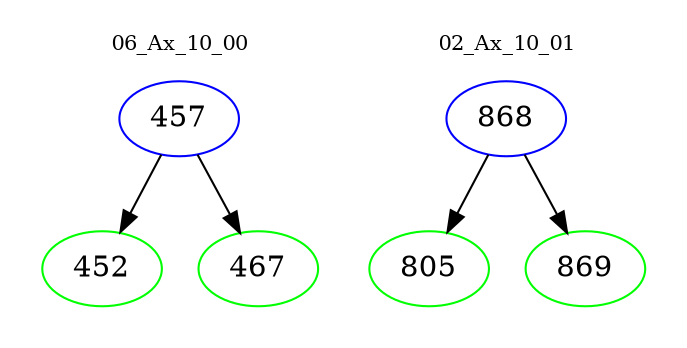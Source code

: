 digraph{
subgraph cluster_0 {
color = white
label = "06_Ax_10_00";
fontsize=10;
T0_457 [label="457", color="blue"]
T0_457 -> T0_452 [color="black"]
T0_452 [label="452", color="green"]
T0_457 -> T0_467 [color="black"]
T0_467 [label="467", color="green"]
}
subgraph cluster_1 {
color = white
label = "02_Ax_10_01";
fontsize=10;
T1_868 [label="868", color="blue"]
T1_868 -> T1_805 [color="black"]
T1_805 [label="805", color="green"]
T1_868 -> T1_869 [color="black"]
T1_869 [label="869", color="green"]
}
}
